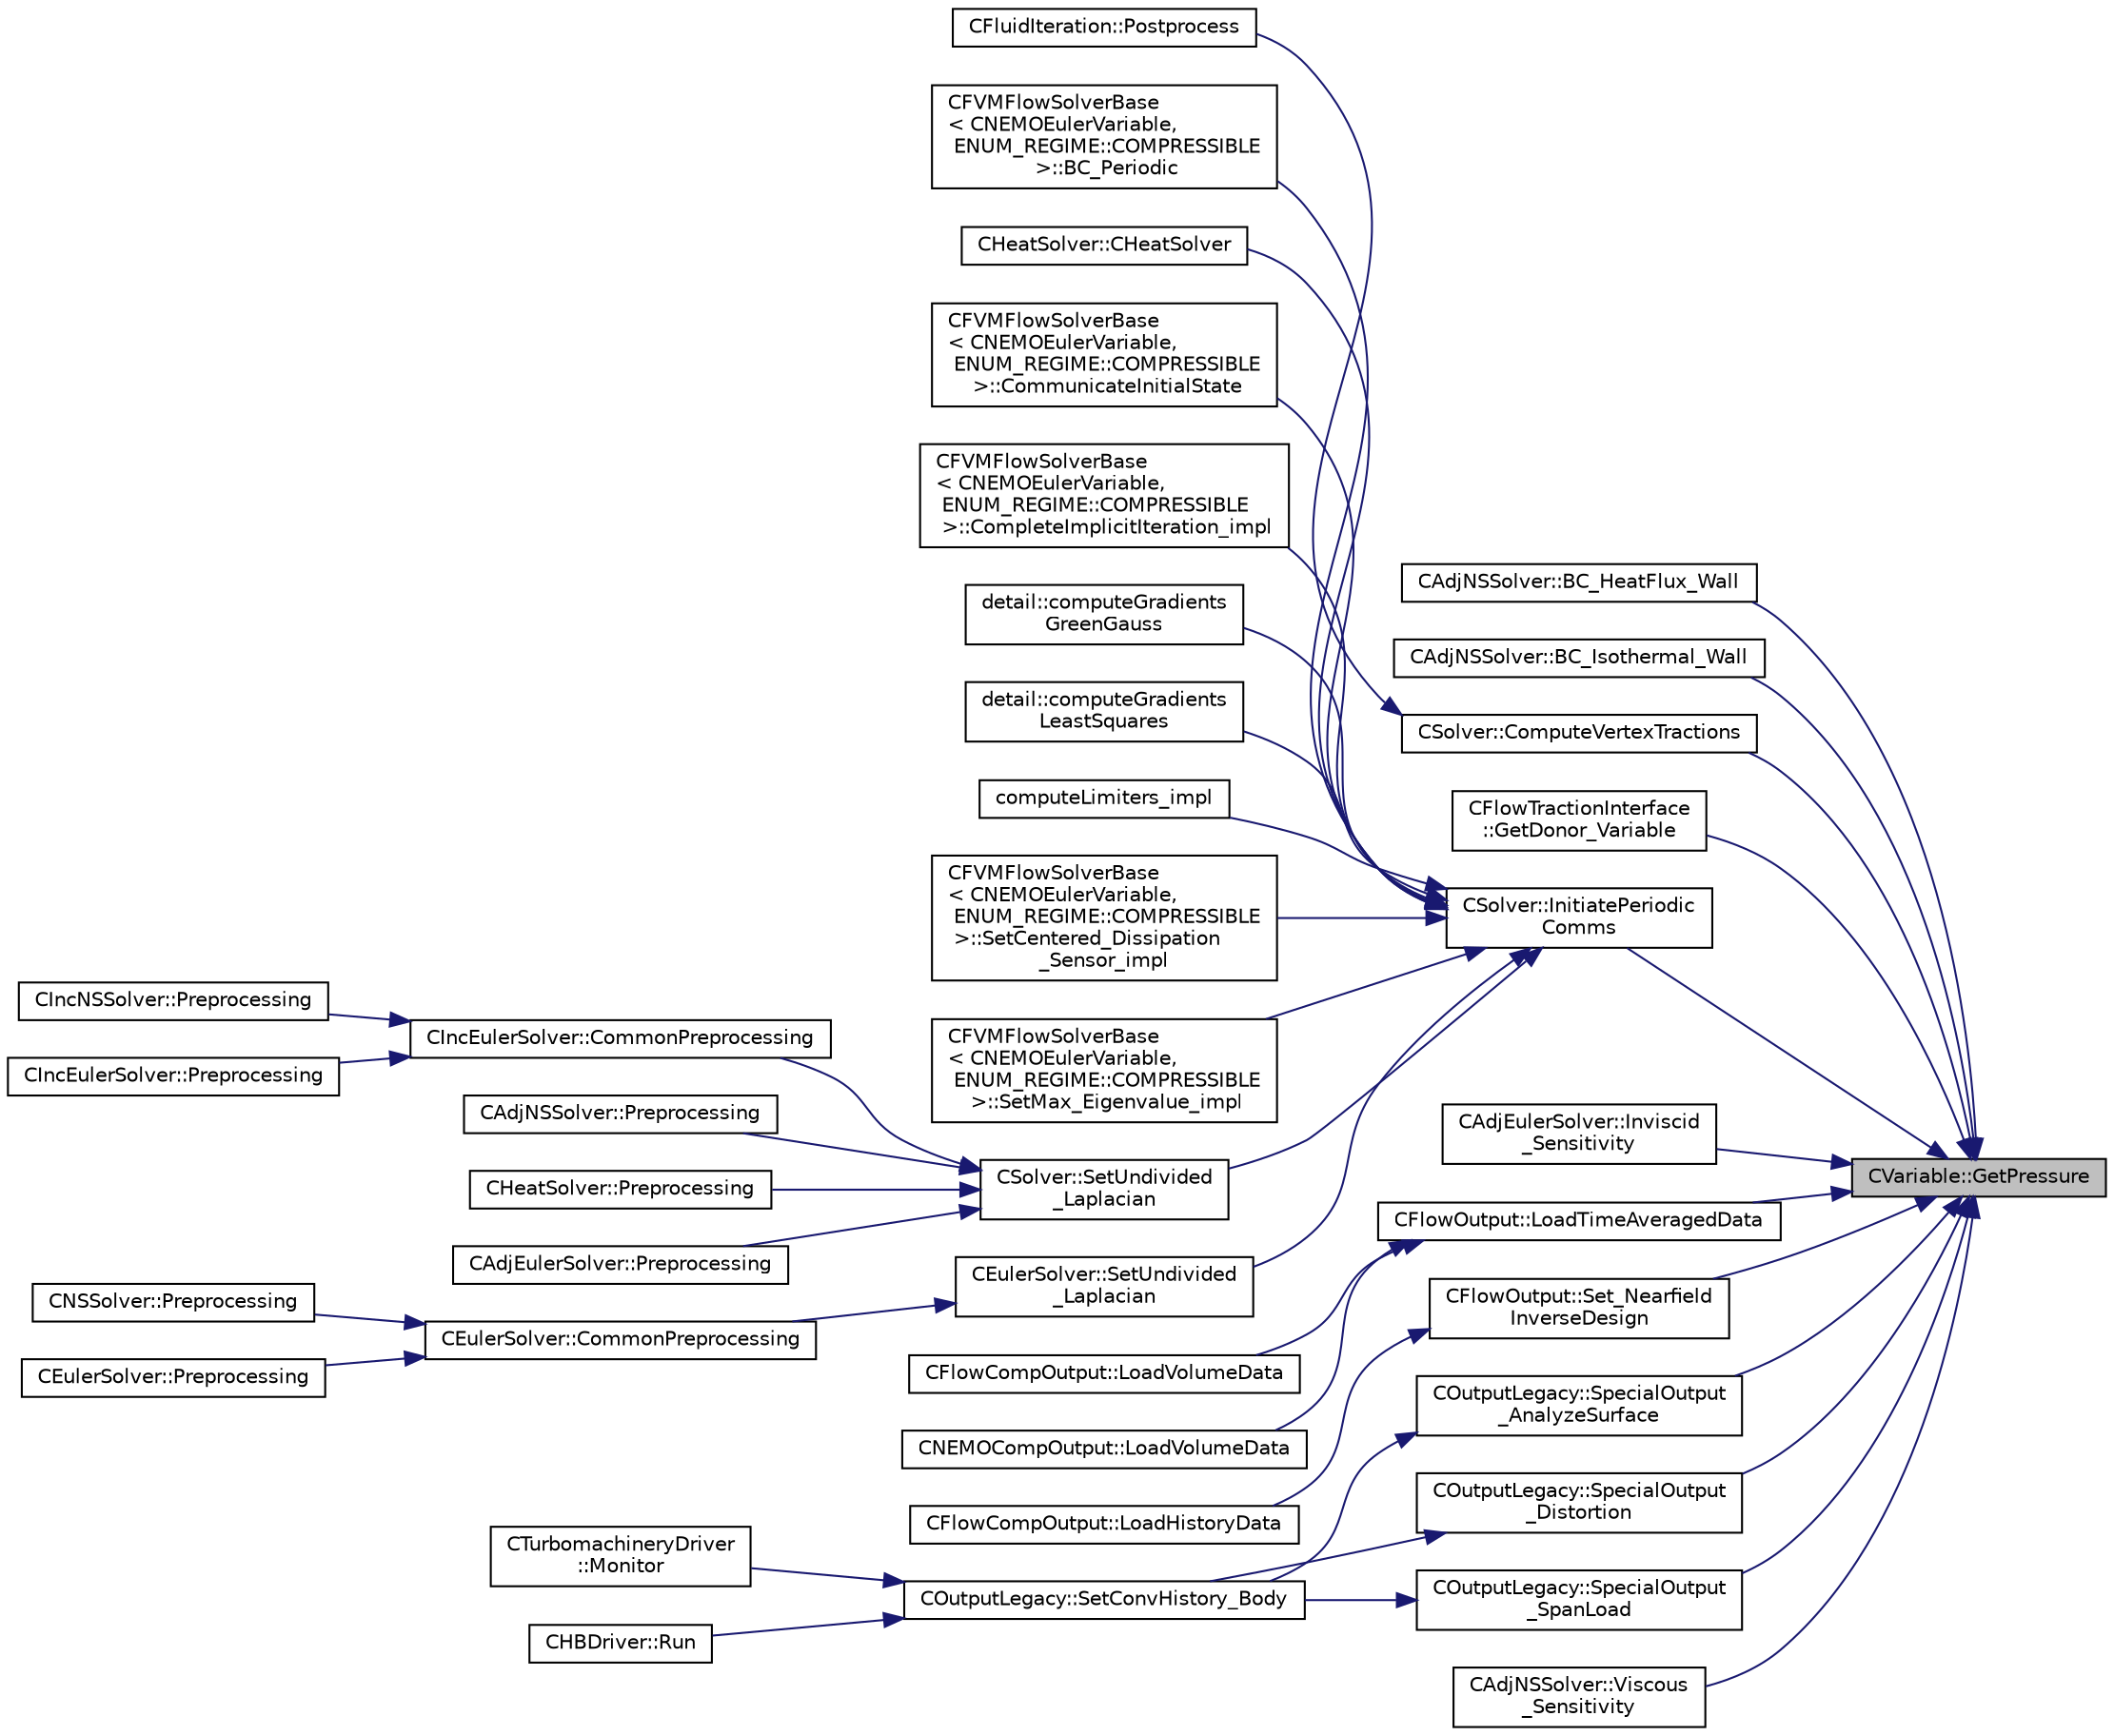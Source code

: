 digraph "CVariable::GetPressure"
{
 // LATEX_PDF_SIZE
  edge [fontname="Helvetica",fontsize="10",labelfontname="Helvetica",labelfontsize="10"];
  node [fontname="Helvetica",fontsize="10",shape=record];
  rankdir="RL";
  Node1 [label="CVariable::GetPressure",height=0.2,width=0.4,color="black", fillcolor="grey75", style="filled", fontcolor="black",tooltip="A virtual member."];
  Node1 -> Node2 [dir="back",color="midnightblue",fontsize="10",style="solid",fontname="Helvetica"];
  Node2 [label="CAdjNSSolver::BC_HeatFlux_Wall",height=0.2,width=0.4,color="black", fillcolor="white", style="filled",URL="$classCAdjNSSolver.html#aac064a699355df483ca48c40e7c50675",tooltip="Impose via the residual or brute force the Navier-Stokes adjoint boundary condition (heat flux)."];
  Node1 -> Node3 [dir="back",color="midnightblue",fontsize="10",style="solid",fontname="Helvetica"];
  Node3 [label="CAdjNSSolver::BC_Isothermal_Wall",height=0.2,width=0.4,color="black", fillcolor="white", style="filled",URL="$classCAdjNSSolver.html#a159875229feba5b14c433990e5a89d60",tooltip="Impose via the residual or brute force the Navier-Stokes adjoint boundary condition (heat flux)."];
  Node1 -> Node4 [dir="back",color="midnightblue",fontsize="10",style="solid",fontname="Helvetica"];
  Node4 [label="CSolver::ComputeVertexTractions",height=0.2,width=0.4,color="black", fillcolor="white", style="filled",URL="$classCSolver.html#ad27011984bdd70773ab3cb3dde7d4894",tooltip="Compute the tractions at the vertices."];
  Node4 -> Node5 [dir="back",color="midnightblue",fontsize="10",style="solid",fontname="Helvetica"];
  Node5 [label="CFluidIteration::Postprocess",height=0.2,width=0.4,color="black", fillcolor="white", style="filled",URL="$classCFluidIteration.html#a3f065978d2a1745b812bf4457d34684b",tooltip="Postprocesses the fluid system before heading to another physics system or the next iteration."];
  Node1 -> Node6 [dir="back",color="midnightblue",fontsize="10",style="solid",fontname="Helvetica"];
  Node6 [label="CFlowTractionInterface\l::GetDonor_Variable",height=0.2,width=0.4,color="black", fillcolor="white", style="filled",URL="$classCFlowTractionInterface.html#a1f7d1f6c5d9f3111ecc417422565c90d",tooltip="Retrieve the variable that will be sent from donor mesh to target mesh."];
  Node1 -> Node7 [dir="back",color="midnightblue",fontsize="10",style="solid",fontname="Helvetica"];
  Node7 [label="CSolver::InitiatePeriodic\lComms",height=0.2,width=0.4,color="black", fillcolor="white", style="filled",URL="$classCSolver.html#a1a6e3eee698f471925178d422a0c3724",tooltip="Routine to load a solver quantity into the data structures for MPI periodic communication and to laun..."];
  Node7 -> Node8 [dir="back",color="midnightblue",fontsize="10",style="solid",fontname="Helvetica"];
  Node8 [label="CFVMFlowSolverBase\l\< CNEMOEulerVariable,\l ENUM_REGIME::COMPRESSIBLE\l \>::BC_Periodic",height=0.2,width=0.4,color="black", fillcolor="white", style="filled",URL="$classCFVMFlowSolverBase.html#a24ebe4d462bbef07ec992c8c4d3e3aa3",tooltip="Impose a periodic boundary condition by summing contributions from the complete control volume."];
  Node7 -> Node9 [dir="back",color="midnightblue",fontsize="10",style="solid",fontname="Helvetica"];
  Node9 [label="CHeatSolver::CHeatSolver",height=0.2,width=0.4,color="black", fillcolor="white", style="filled",URL="$classCHeatSolver.html#a89c9ece2b98a950e53f4ee9482968186",tooltip="Constructor of the class."];
  Node7 -> Node10 [dir="back",color="midnightblue",fontsize="10",style="solid",fontname="Helvetica"];
  Node10 [label="CFVMFlowSolverBase\l\< CNEMOEulerVariable,\l ENUM_REGIME::COMPRESSIBLE\l \>::CommunicateInitialState",height=0.2,width=0.4,color="black", fillcolor="white", style="filled",URL="$classCFVMFlowSolverBase.html#ae06b2ffc1a1010f31dcfea2c24dbf46a",tooltip="Communicate the initial solver state."];
  Node7 -> Node11 [dir="back",color="midnightblue",fontsize="10",style="solid",fontname="Helvetica"];
  Node11 [label="CFVMFlowSolverBase\l\< CNEMOEulerVariable,\l ENUM_REGIME::COMPRESSIBLE\l \>::CompleteImplicitIteration_impl",height=0.2,width=0.4,color="black", fillcolor="white", style="filled",URL="$classCFVMFlowSolverBase.html#a3eb0fbabf1ce42ccc0fe626473800e09",tooltip="Generic implementation to complete an implicit iteration, i.e. update the solution."];
  Node7 -> Node12 [dir="back",color="midnightblue",fontsize="10",style="solid",fontname="Helvetica"];
  Node12 [label="detail::computeGradients\lGreenGauss",height=0.2,width=0.4,color="black", fillcolor="white", style="filled",URL="$group__FvmAlgos.html#ga031dfb21c1777c986ae93d716ec4568b",tooltip="Compute the gradient of a field using the Green-Gauss theorem."];
  Node7 -> Node13 [dir="back",color="midnightblue",fontsize="10",style="solid",fontname="Helvetica"];
  Node13 [label="detail::computeGradients\lLeastSquares",height=0.2,width=0.4,color="black", fillcolor="white", style="filled",URL="$group__FvmAlgos.html#ga186a32bf8b211a50432fe55a6a608c21",tooltip="Compute the gradient of a field using inverse-distance-weighted or unweighted Least-Squares approxima..."];
  Node7 -> Node14 [dir="back",color="midnightblue",fontsize="10",style="solid",fontname="Helvetica"];
  Node14 [label="computeLimiters_impl",height=0.2,width=0.4,color="black", fillcolor="white", style="filled",URL="$group__FvmAlgos.html#ga4639562695f9dc19f098e6d00fcacde1",tooltip="Generic limiter computation for methods based on one limiter value per point (as opposed to one per e..."];
  Node7 -> Node15 [dir="back",color="midnightblue",fontsize="10",style="solid",fontname="Helvetica"];
  Node15 [label="CFVMFlowSolverBase\l\< CNEMOEulerVariable,\l ENUM_REGIME::COMPRESSIBLE\l \>::SetCentered_Dissipation\l_Sensor_impl",height=0.2,width=0.4,color="black", fillcolor="white", style="filled",URL="$classCFVMFlowSolverBase.html#afb9ed896e3882658d23042a5ee15c9d2",tooltip="Compute the dissipation sensor for centered schemes."];
  Node7 -> Node16 [dir="back",color="midnightblue",fontsize="10",style="solid",fontname="Helvetica"];
  Node16 [label="CFVMFlowSolverBase\l\< CNEMOEulerVariable,\l ENUM_REGIME::COMPRESSIBLE\l \>::SetMax_Eigenvalue_impl",height=0.2,width=0.4,color="black", fillcolor="white", style="filled",URL="$classCFVMFlowSolverBase.html#adc3a96a8ca25902058864c18b533192d",tooltip="Compute the max eigenvalue, gemeric implementation."];
  Node7 -> Node17 [dir="back",color="midnightblue",fontsize="10",style="solid",fontname="Helvetica"];
  Node17 [label="CSolver::SetUndivided\l_Laplacian",height=0.2,width=0.4,color="black", fillcolor="white", style="filled",URL="$classCSolver.html#ae9fa6bf0e3ef0dff07dd85e0a87eef4d",tooltip="Compute the undivided laplacian for the solution variables."];
  Node17 -> Node18 [dir="back",color="midnightblue",fontsize="10",style="solid",fontname="Helvetica"];
  Node18 [label="CIncEulerSolver::CommonPreprocessing",height=0.2,width=0.4,color="black", fillcolor="white", style="filled",URL="$classCIncEulerSolver.html#ac50d02e914c4337e73d2c4878b12c59d",tooltip="Preprocessing actions common to the Euler and NS solvers."];
  Node18 -> Node19 [dir="back",color="midnightblue",fontsize="10",style="solid",fontname="Helvetica"];
  Node19 [label="CIncNSSolver::Preprocessing",height=0.2,width=0.4,color="black", fillcolor="white", style="filled",URL="$classCIncNSSolver.html#aaaff5cfe93aa72a689248c80b2ea9149",tooltip="Restart residual and compute gradients."];
  Node18 -> Node20 [dir="back",color="midnightblue",fontsize="10",style="solid",fontname="Helvetica"];
  Node20 [label="CIncEulerSolver::Preprocessing",height=0.2,width=0.4,color="black", fillcolor="white", style="filled",URL="$classCIncEulerSolver.html#aac33066eba6bdbe02693afb992e307d8",tooltip="Compute primitive variables and their gradients."];
  Node17 -> Node21 [dir="back",color="midnightblue",fontsize="10",style="solid",fontname="Helvetica"];
  Node21 [label="CAdjNSSolver::Preprocessing",height=0.2,width=0.4,color="black", fillcolor="white", style="filled",URL="$classCAdjNSSolver.html#a0669f6fb8ef7cd7800d151d4aff7d3f6",tooltip="Restart residual and compute gradients."];
  Node17 -> Node22 [dir="back",color="midnightblue",fontsize="10",style="solid",fontname="Helvetica"];
  Node22 [label="CHeatSolver::Preprocessing",height=0.2,width=0.4,color="black", fillcolor="white", style="filled",URL="$classCHeatSolver.html#a851f311d6da4056e4cb2ce3f26c95df0",tooltip="Restart residual and compute gradients."];
  Node17 -> Node23 [dir="back",color="midnightblue",fontsize="10",style="solid",fontname="Helvetica"];
  Node23 [label="CAdjEulerSolver::Preprocessing",height=0.2,width=0.4,color="black", fillcolor="white", style="filled",URL="$classCAdjEulerSolver.html#a64baf8c7af6006bdc4ad0919f7c2507a",tooltip="Initialize the residual vectors."];
  Node7 -> Node24 [dir="back",color="midnightblue",fontsize="10",style="solid",fontname="Helvetica"];
  Node24 [label="CEulerSolver::SetUndivided\l_Laplacian",height=0.2,width=0.4,color="black", fillcolor="white", style="filled",URL="$classCEulerSolver.html#a82314e58faf4d98a5f3733f43d64de92",tooltip="Compute the undivided laplacian for the solution."];
  Node24 -> Node25 [dir="back",color="midnightblue",fontsize="10",style="solid",fontname="Helvetica"];
  Node25 [label="CEulerSolver::CommonPreprocessing",height=0.2,width=0.4,color="black", fillcolor="white", style="filled",URL="$classCEulerSolver.html#a0d6f93feba8d6aad18edf3594213042b",tooltip="Preprocessing actions common to the Euler and NS solvers."];
  Node25 -> Node26 [dir="back",color="midnightblue",fontsize="10",style="solid",fontname="Helvetica"];
  Node26 [label="CNSSolver::Preprocessing",height=0.2,width=0.4,color="black", fillcolor="white", style="filled",URL="$classCNSSolver.html#af83e7cb773797239cdc98fc4d202d32f",tooltip="Restart residual and compute gradients."];
  Node25 -> Node27 [dir="back",color="midnightblue",fontsize="10",style="solid",fontname="Helvetica"];
  Node27 [label="CEulerSolver::Preprocessing",height=0.2,width=0.4,color="black", fillcolor="white", style="filled",URL="$classCEulerSolver.html#ab08b6aa95648e7ab973f9f247fe54b31",tooltip="Compute primitive variables and their gradients."];
  Node1 -> Node28 [dir="back",color="midnightblue",fontsize="10",style="solid",fontname="Helvetica"];
  Node28 [label="CAdjEulerSolver::Inviscid\l_Sensitivity",height=0.2,width=0.4,color="black", fillcolor="white", style="filled",URL="$classCAdjEulerSolver.html#aa87a2220c946b47cb35c395c035f96e5",tooltip="Compute the inviscid sensitivity of the functional."];
  Node1 -> Node29 [dir="back",color="midnightblue",fontsize="10",style="solid",fontname="Helvetica"];
  Node29 [label="CFlowOutput::LoadTimeAveragedData",height=0.2,width=0.4,color="black", fillcolor="white", style="filled",URL="$classCFlowOutput.html#a83cb8225c00fad1e7505dddc7f4bc812",tooltip="Load the time averaged output fields."];
  Node29 -> Node30 [dir="back",color="midnightblue",fontsize="10",style="solid",fontname="Helvetica"];
  Node30 [label="CFlowCompOutput::LoadVolumeData",height=0.2,width=0.4,color="black", fillcolor="white", style="filled",URL="$classCFlowCompOutput.html#a4dbb2657e6ea72800af13ddf08789276",tooltip="Set the values of the volume output fields for a point."];
  Node29 -> Node31 [dir="back",color="midnightblue",fontsize="10",style="solid",fontname="Helvetica"];
  Node31 [label="CNEMOCompOutput::LoadVolumeData",height=0.2,width=0.4,color="black", fillcolor="white", style="filled",URL="$classCNEMOCompOutput.html#a89eba9a2ef60d470409b605e9a06140b",tooltip="Set the values of the volume output fields for a point."];
  Node1 -> Node32 [dir="back",color="midnightblue",fontsize="10",style="solid",fontname="Helvetica"];
  Node32 [label="CFlowOutput::Set_Nearfield\lInverseDesign",height=0.2,width=0.4,color="black", fillcolor="white", style="filled",URL="$classCFlowOutput.html#a75e4406994d764419b4969860a4343f5",tooltip="Set nearfield inverse design output field values (and also into the solver)."];
  Node32 -> Node33 [dir="back",color="midnightblue",fontsize="10",style="solid",fontname="Helvetica"];
  Node33 [label="CFlowCompOutput::LoadHistoryData",height=0.2,width=0.4,color="black", fillcolor="white", style="filled",URL="$classCFlowCompOutput.html#a393cb19a691990ee6e88f844eccc79ed",tooltip="Load the history output field values."];
  Node1 -> Node34 [dir="back",color="midnightblue",fontsize="10",style="solid",fontname="Helvetica"];
  Node34 [label="COutputLegacy::SpecialOutput\l_AnalyzeSurface",height=0.2,width=0.4,color="black", fillcolor="white", style="filled",URL="$classCOutputLegacy.html#aa3858239b1c954b2ca85dc14e0e9525e",tooltip="Writes one dimensional output."];
  Node34 -> Node35 [dir="back",color="midnightblue",fontsize="10",style="solid",fontname="Helvetica"];
  Node35 [label="COutputLegacy::SetConvHistory_Body",height=0.2,width=0.4,color="black", fillcolor="white", style="filled",URL="$classCOutputLegacy.html#a217cc0d778a3828499189a9debee47c6",tooltip="Write the history file and the convergence on the screen for serial computations."];
  Node35 -> Node36 [dir="back",color="midnightblue",fontsize="10",style="solid",fontname="Helvetica"];
  Node36 [label="CTurbomachineryDriver\l::Monitor",height=0.2,width=0.4,color="black", fillcolor="white", style="filled",URL="$classCTurbomachineryDriver.html#a46d71c90157f3116888e41d0789be956",tooltip="Monitor the computation."];
  Node35 -> Node37 [dir="back",color="midnightblue",fontsize="10",style="solid",fontname="Helvetica"];
  Node37 [label="CHBDriver::Run",height=0.2,width=0.4,color="black", fillcolor="white", style="filled",URL="$classCHBDriver.html#a741b28f789c77858055bdea1d5716f21",tooltip="Run a single iteration of a Harmonic Balance problem."];
  Node1 -> Node38 [dir="back",color="midnightblue",fontsize="10",style="solid",fontname="Helvetica"];
  Node38 [label="COutputLegacy::SpecialOutput\l_Distortion",height=0.2,width=0.4,color="black", fillcolor="white", style="filled",URL="$classCOutputLegacy.html#a32ea10e00944863f1051b1b0eea2dc5e",tooltip="Create and write the file with the flow coefficient on the surface."];
  Node38 -> Node35 [dir="back",color="midnightblue",fontsize="10",style="solid",fontname="Helvetica"];
  Node1 -> Node39 [dir="back",color="midnightblue",fontsize="10",style="solid",fontname="Helvetica"];
  Node39 [label="COutputLegacy::SpecialOutput\l_SpanLoad",height=0.2,width=0.4,color="black", fillcolor="white", style="filled",URL="$classCOutputLegacy.html#aa23c32426851597ef86dce3bd62799a2",tooltip="Writes forces at different sections."];
  Node39 -> Node35 [dir="back",color="midnightblue",fontsize="10",style="solid",fontname="Helvetica"];
  Node1 -> Node40 [dir="back",color="midnightblue",fontsize="10",style="solid",fontname="Helvetica"];
  Node40 [label="CAdjNSSolver::Viscous\l_Sensitivity",height=0.2,width=0.4,color="black", fillcolor="white", style="filled",URL="$classCAdjNSSolver.html#a6e72f094190680fa7fb078d7aae9c1d8",tooltip="Compute the viscous sensitivity of the functional."];
}
